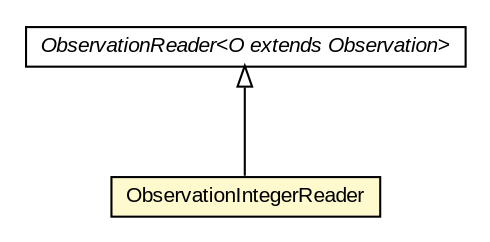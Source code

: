 #!/usr/local/bin/dot
#
# Class diagram 
# Generated by UMLGraph version 5.3 (http://www.umlgraph.org/)
#

digraph G {
	edge [fontname="arial",fontsize=10,labelfontname="arial",labelfontsize=10];
	node [fontname="arial",fontsize=10,shape=plaintext];
	nodesep=0.25;
	ranksep=0.5;
	// be.ac.ulg.montefiore.run.jahmm.io.ObservationReader<O extends be.ac.ulg.montefiore.run.jahmm.Observation>
	c86531 [label=<<table title="be.ac.ulg.montefiore.run.jahmm.io.ObservationReader" border="0" cellborder="1" cellspacing="0" cellpadding="2" port="p" href="./ObservationReader.html">
		<tr><td><table border="0" cellspacing="0" cellpadding="1">
<tr><td align="center" balign="center"><font face="arial italic"> ObservationReader&lt;O extends Observation&gt; </font></td></tr>
		</table></td></tr>
		</table>>, fontname="arial", fontcolor="black", fontsize=10.0];
	// be.ac.ulg.montefiore.run.jahmm.io.ObservationIntegerReader
	c86533 [label=<<table title="be.ac.ulg.montefiore.run.jahmm.io.ObservationIntegerReader" border="0" cellborder="1" cellspacing="0" cellpadding="2" port="p" bgcolor="lemonChiffon" href="./ObservationIntegerReader.html">
		<tr><td><table border="0" cellspacing="0" cellpadding="1">
<tr><td align="center" balign="center"> ObservationIntegerReader </td></tr>
		</table></td></tr>
		</table>>, fontname="arial", fontcolor="black", fontsize=10.0];
	//be.ac.ulg.montefiore.run.jahmm.io.ObservationIntegerReader extends be.ac.ulg.montefiore.run.jahmm.io.ObservationReader<be.ac.ulg.montefiore.run.jahmm.ObservationInteger>
	c86531:p -> c86533:p [dir=back,arrowtail=empty];
}

